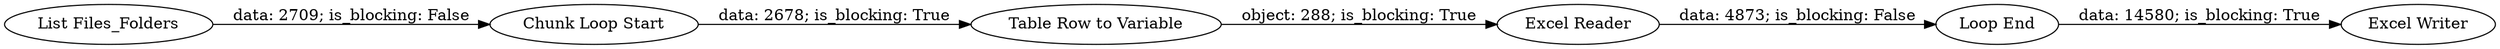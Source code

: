digraph {
	"-8110104984498923632_5" [label="Loop End"]
	"-8110104984498923632_4" [label="Excel Reader"]
	"-8110104984498923632_1" [label="List Files_Folders"]
	"-8110104984498923632_6" [label="Excel Writer"]
	"-8110104984498923632_3" [label="Table Row to Variable"]
	"-8110104984498923632_2" [label="Chunk Loop Start"]
	"-8110104984498923632_3" -> "-8110104984498923632_4" [label="object: 288; is_blocking: True"]
	"-8110104984498923632_5" -> "-8110104984498923632_6" [label="data: 14580; is_blocking: True"]
	"-8110104984498923632_2" -> "-8110104984498923632_3" [label="data: 2678; is_blocking: True"]
	"-8110104984498923632_4" -> "-8110104984498923632_5" [label="data: 4873; is_blocking: False"]
	"-8110104984498923632_1" -> "-8110104984498923632_2" [label="data: 2709; is_blocking: False"]
	rankdir=LR
}
